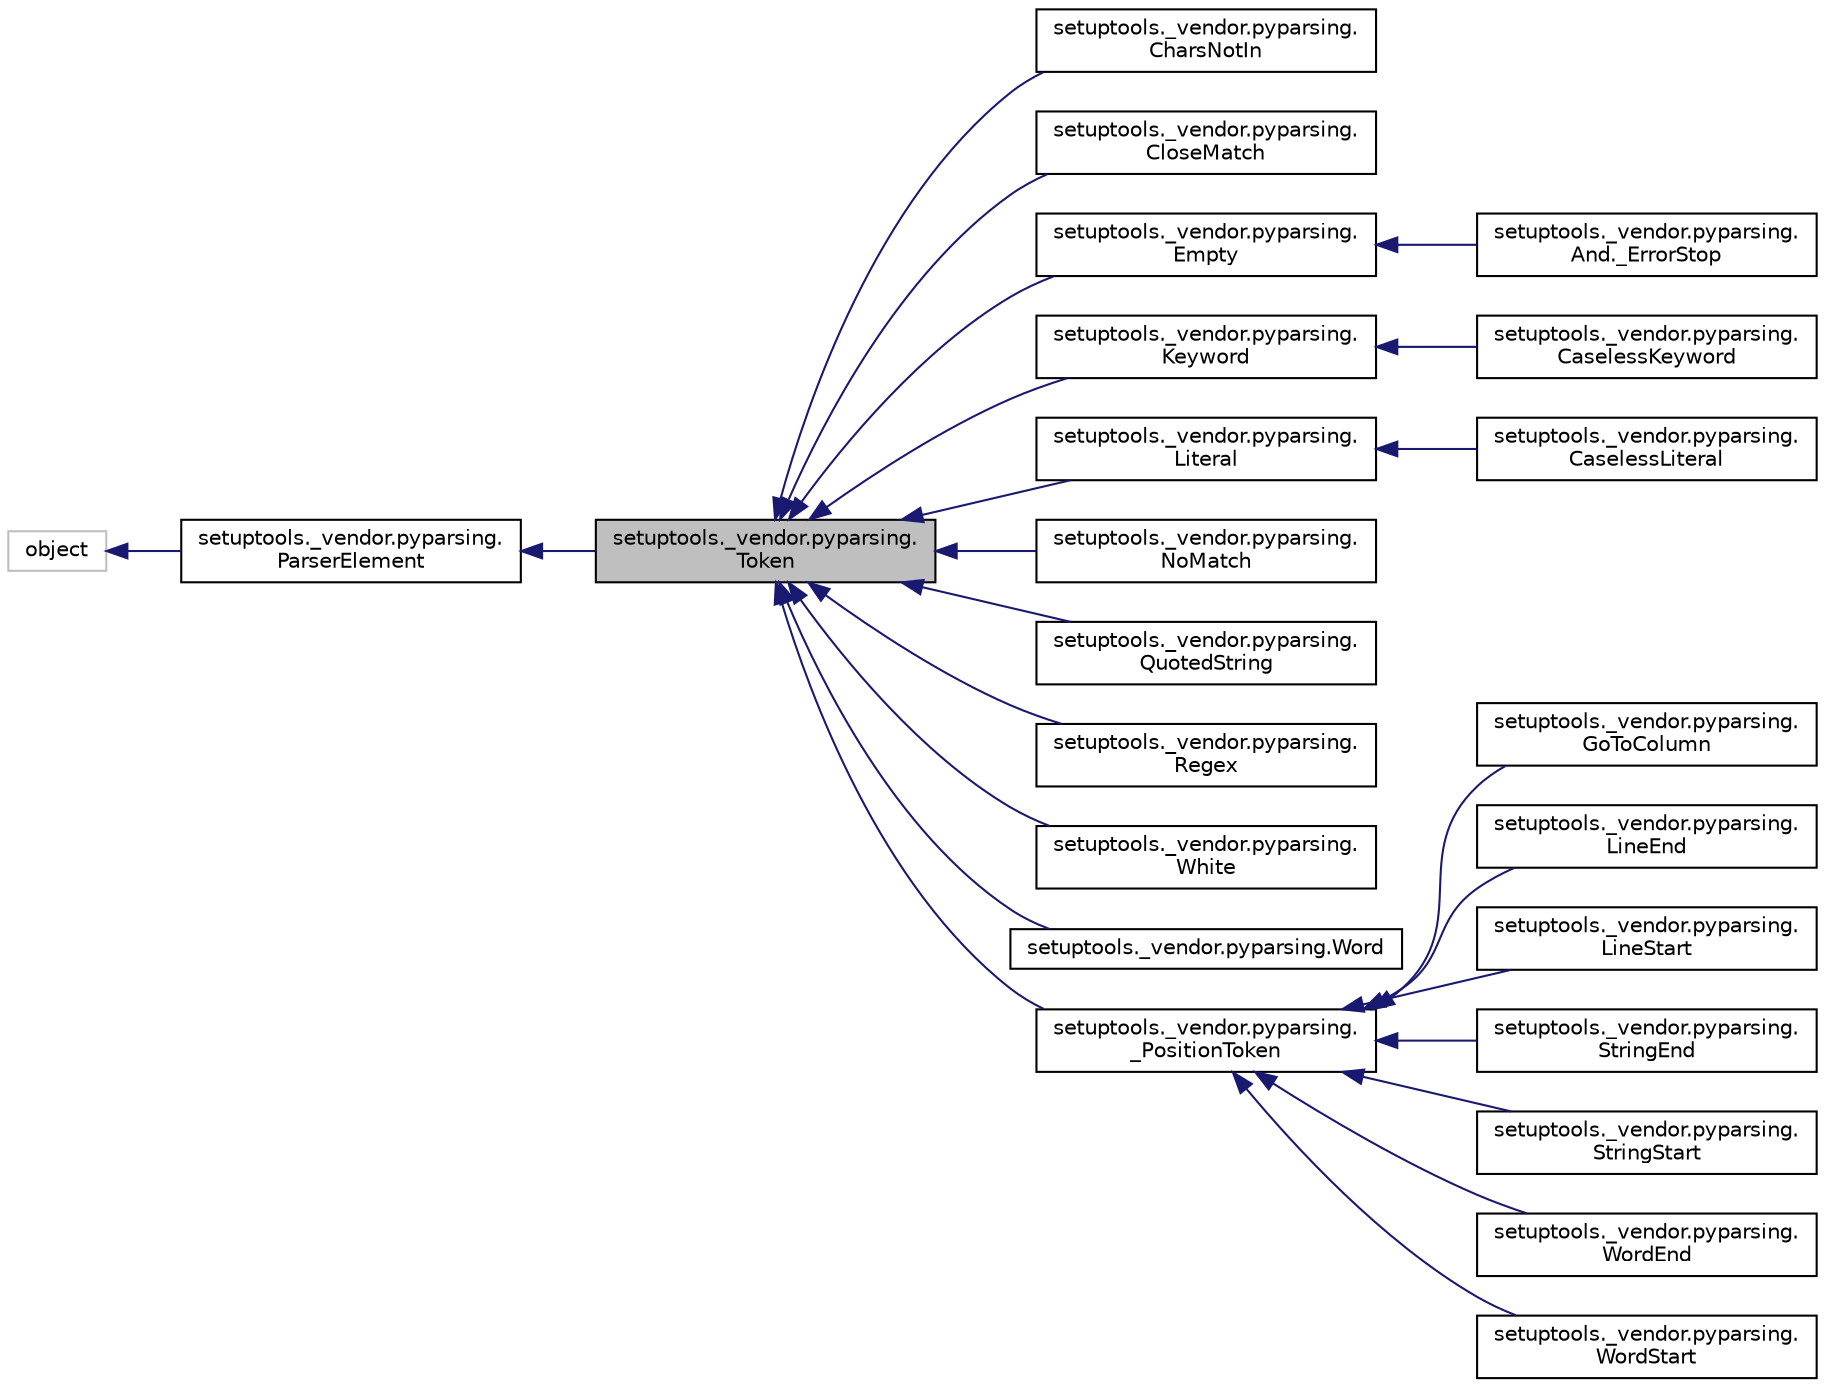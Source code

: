 digraph "setuptools._vendor.pyparsing.Token"
{
 // LATEX_PDF_SIZE
  edge [fontname="Helvetica",fontsize="10",labelfontname="Helvetica",labelfontsize="10"];
  node [fontname="Helvetica",fontsize="10",shape=record];
  rankdir="LR";
  Node1 [label="setuptools._vendor.pyparsing.\lToken",height=0.2,width=0.4,color="black", fillcolor="grey75", style="filled", fontcolor="black",tooltip=" "];
  Node2 -> Node1 [dir="back",color="midnightblue",fontsize="10",style="solid"];
  Node2 [label="setuptools._vendor.pyparsing.\lParserElement",height=0.2,width=0.4,color="black", fillcolor="white", style="filled",URL="$classsetuptools_1_1__vendor_1_1pyparsing_1_1ParserElement.html",tooltip=" "];
  Node3 -> Node2 [dir="back",color="midnightblue",fontsize="10",style="solid"];
  Node3 [label="object",height=0.2,width=0.4,color="grey75", fillcolor="white", style="filled",tooltip=" "];
  Node1 -> Node4 [dir="back",color="midnightblue",fontsize="10",style="solid"];
  Node4 [label="setuptools._vendor.pyparsing.\lCharsNotIn",height=0.2,width=0.4,color="black", fillcolor="white", style="filled",URL="$classsetuptools_1_1__vendor_1_1pyparsing_1_1CharsNotIn.html",tooltip=" "];
  Node1 -> Node5 [dir="back",color="midnightblue",fontsize="10",style="solid"];
  Node5 [label="setuptools._vendor.pyparsing.\lCloseMatch",height=0.2,width=0.4,color="black", fillcolor="white", style="filled",URL="$classsetuptools_1_1__vendor_1_1pyparsing_1_1CloseMatch.html",tooltip=" "];
  Node1 -> Node6 [dir="back",color="midnightblue",fontsize="10",style="solid"];
  Node6 [label="setuptools._vendor.pyparsing.\lEmpty",height=0.2,width=0.4,color="black", fillcolor="white", style="filled",URL="$classsetuptools_1_1__vendor_1_1pyparsing_1_1Empty.html",tooltip=" "];
  Node6 -> Node7 [dir="back",color="midnightblue",fontsize="10",style="solid"];
  Node7 [label="setuptools._vendor.pyparsing.\lAnd._ErrorStop",height=0.2,width=0.4,color="black", fillcolor="white", style="filled",URL="$classsetuptools_1_1__vendor_1_1pyparsing_1_1And_1_1__ErrorStop.html",tooltip=" "];
  Node1 -> Node8 [dir="back",color="midnightblue",fontsize="10",style="solid"];
  Node8 [label="setuptools._vendor.pyparsing.\lKeyword",height=0.2,width=0.4,color="black", fillcolor="white", style="filled",URL="$classsetuptools_1_1__vendor_1_1pyparsing_1_1Keyword.html",tooltip=" "];
  Node8 -> Node9 [dir="back",color="midnightblue",fontsize="10",style="solid"];
  Node9 [label="setuptools._vendor.pyparsing.\lCaselessKeyword",height=0.2,width=0.4,color="black", fillcolor="white", style="filled",URL="$classsetuptools_1_1__vendor_1_1pyparsing_1_1CaselessKeyword.html",tooltip=" "];
  Node1 -> Node10 [dir="back",color="midnightblue",fontsize="10",style="solid"];
  Node10 [label="setuptools._vendor.pyparsing.\lLiteral",height=0.2,width=0.4,color="black", fillcolor="white", style="filled",URL="$classsetuptools_1_1__vendor_1_1pyparsing_1_1Literal.html",tooltip=" "];
  Node10 -> Node11 [dir="back",color="midnightblue",fontsize="10",style="solid"];
  Node11 [label="setuptools._vendor.pyparsing.\lCaselessLiteral",height=0.2,width=0.4,color="black", fillcolor="white", style="filled",URL="$classsetuptools_1_1__vendor_1_1pyparsing_1_1CaselessLiteral.html",tooltip=" "];
  Node1 -> Node12 [dir="back",color="midnightblue",fontsize="10",style="solid"];
  Node12 [label="setuptools._vendor.pyparsing.\lNoMatch",height=0.2,width=0.4,color="black", fillcolor="white", style="filled",URL="$classsetuptools_1_1__vendor_1_1pyparsing_1_1NoMatch.html",tooltip=" "];
  Node1 -> Node13 [dir="back",color="midnightblue",fontsize="10",style="solid"];
  Node13 [label="setuptools._vendor.pyparsing.\lQuotedString",height=0.2,width=0.4,color="black", fillcolor="white", style="filled",URL="$classsetuptools_1_1__vendor_1_1pyparsing_1_1QuotedString.html",tooltip=" "];
  Node1 -> Node14 [dir="back",color="midnightblue",fontsize="10",style="solid"];
  Node14 [label="setuptools._vendor.pyparsing.\lRegex",height=0.2,width=0.4,color="black", fillcolor="white", style="filled",URL="$classsetuptools_1_1__vendor_1_1pyparsing_1_1Regex.html",tooltip=" "];
  Node1 -> Node15 [dir="back",color="midnightblue",fontsize="10",style="solid"];
  Node15 [label="setuptools._vendor.pyparsing.\lWhite",height=0.2,width=0.4,color="black", fillcolor="white", style="filled",URL="$classsetuptools_1_1__vendor_1_1pyparsing_1_1White.html",tooltip=" "];
  Node1 -> Node16 [dir="back",color="midnightblue",fontsize="10",style="solid"];
  Node16 [label="setuptools._vendor.pyparsing.Word",height=0.2,width=0.4,color="black", fillcolor="white", style="filled",URL="$classsetuptools_1_1__vendor_1_1pyparsing_1_1Word.html",tooltip=" "];
  Node1 -> Node17 [dir="back",color="midnightblue",fontsize="10",style="solid"];
  Node17 [label="setuptools._vendor.pyparsing.\l_PositionToken",height=0.2,width=0.4,color="black", fillcolor="white", style="filled",URL="$classsetuptools_1_1__vendor_1_1pyparsing_1_1__PositionToken.html",tooltip=" "];
  Node17 -> Node18 [dir="back",color="midnightblue",fontsize="10",style="solid"];
  Node18 [label="setuptools._vendor.pyparsing.\lGoToColumn",height=0.2,width=0.4,color="black", fillcolor="white", style="filled",URL="$classsetuptools_1_1__vendor_1_1pyparsing_1_1GoToColumn.html",tooltip=" "];
  Node17 -> Node19 [dir="back",color="midnightblue",fontsize="10",style="solid"];
  Node19 [label="setuptools._vendor.pyparsing.\lLineEnd",height=0.2,width=0.4,color="black", fillcolor="white", style="filled",URL="$classsetuptools_1_1__vendor_1_1pyparsing_1_1LineEnd.html",tooltip=" "];
  Node17 -> Node20 [dir="back",color="midnightblue",fontsize="10",style="solid"];
  Node20 [label="setuptools._vendor.pyparsing.\lLineStart",height=0.2,width=0.4,color="black", fillcolor="white", style="filled",URL="$classsetuptools_1_1__vendor_1_1pyparsing_1_1LineStart.html",tooltip=" "];
  Node17 -> Node21 [dir="back",color="midnightblue",fontsize="10",style="solid"];
  Node21 [label="setuptools._vendor.pyparsing.\lStringEnd",height=0.2,width=0.4,color="black", fillcolor="white", style="filled",URL="$classsetuptools_1_1__vendor_1_1pyparsing_1_1StringEnd.html",tooltip=" "];
  Node17 -> Node22 [dir="back",color="midnightblue",fontsize="10",style="solid"];
  Node22 [label="setuptools._vendor.pyparsing.\lStringStart",height=0.2,width=0.4,color="black", fillcolor="white", style="filled",URL="$classsetuptools_1_1__vendor_1_1pyparsing_1_1StringStart.html",tooltip=" "];
  Node17 -> Node23 [dir="back",color="midnightblue",fontsize="10",style="solid"];
  Node23 [label="setuptools._vendor.pyparsing.\lWordEnd",height=0.2,width=0.4,color="black", fillcolor="white", style="filled",URL="$classsetuptools_1_1__vendor_1_1pyparsing_1_1WordEnd.html",tooltip=" "];
  Node17 -> Node24 [dir="back",color="midnightblue",fontsize="10",style="solid"];
  Node24 [label="setuptools._vendor.pyparsing.\lWordStart",height=0.2,width=0.4,color="black", fillcolor="white", style="filled",URL="$classsetuptools_1_1__vendor_1_1pyparsing_1_1WordStart.html",tooltip=" "];
}
